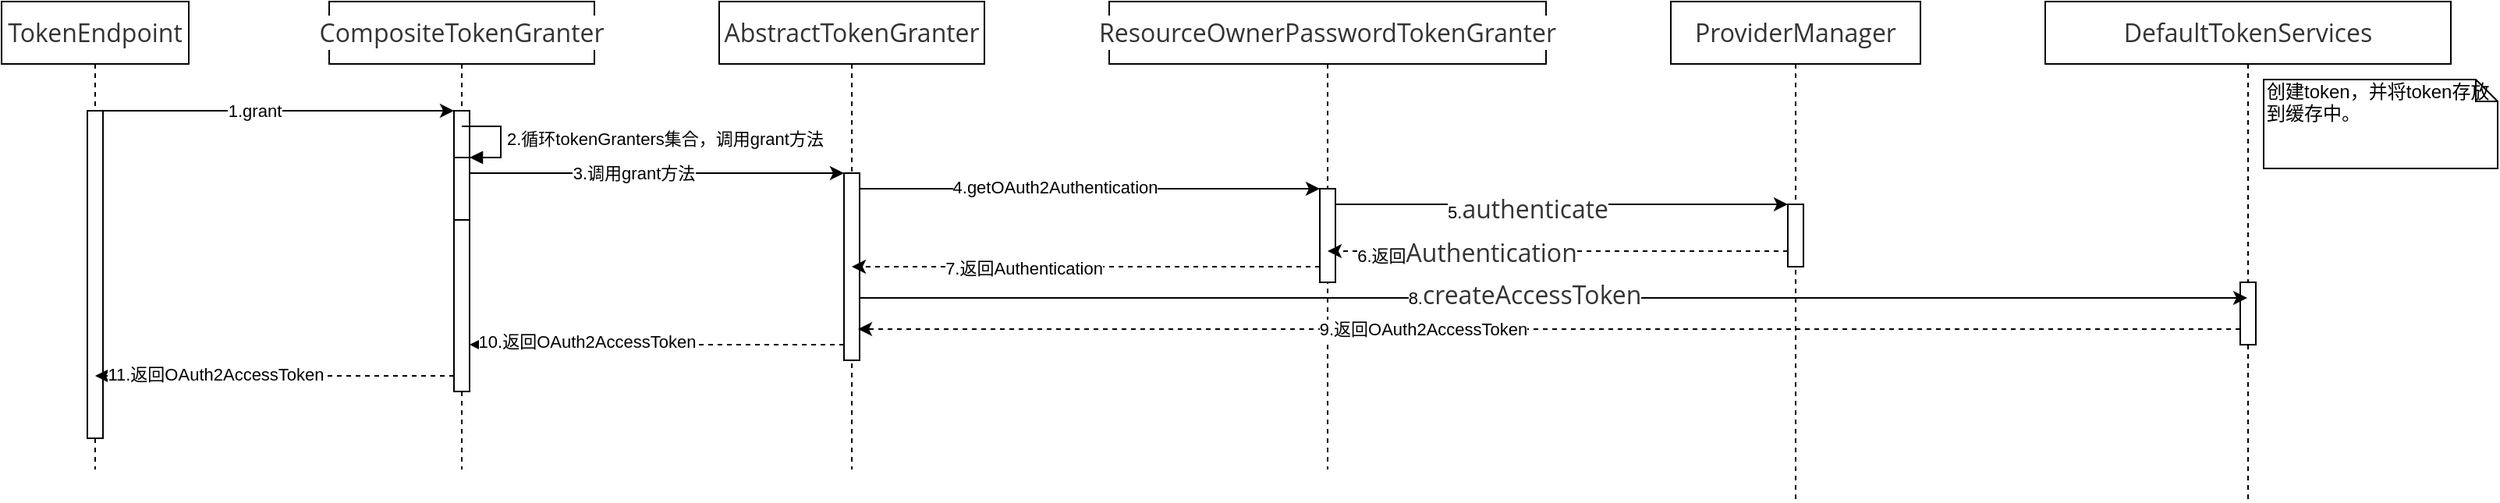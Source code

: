 <mxfile version="13.3.0" type="device"><diagram id="LpU94s3K-l5DQQKxV5BP" name="Page-1"><mxGraphModel dx="1422" dy="763" grid="1" gridSize="10" guides="1" tooltips="1" connect="1" arrows="1" fold="1" page="1" pageScale="1" pageWidth="827" pageHeight="1169" math="0" shadow="0"><root><mxCell id="0"/><mxCell id="1" parent="0"/><mxCell id="Mm870qxp43aezX9Dmjqi-1" value="&lt;span style=&quot;color: rgb(51 , 51 , 51) ; font-family: &amp;#34;open sans&amp;#34; , &amp;#34;clear sans&amp;#34; , &amp;#34;helvetica neue&amp;#34; , &amp;#34;helvetica&amp;#34; , &amp;#34;arial&amp;#34; , sans-serif ; font-size: 16px ; font-style: normal ; font-weight: 400 ; letter-spacing: normal ; text-align: left ; text-indent: 0px ; text-transform: none ; word-spacing: 0px ; background-color: rgb(255 , 255 , 255) ; display: inline ; float: none&quot;&gt;TokenEndpoint&lt;/span&gt;" style="shape=umlLifeline;perimeter=lifelinePerimeter;whiteSpace=wrap;html=1;container=1;collapsible=0;recursiveResize=0;outlineConnect=0;" vertex="1" parent="1"><mxGeometry x="30" y="40" width="120" height="300" as="geometry"/></mxCell><mxCell id="Mm870qxp43aezX9Dmjqi-2" value="&lt;span style=&quot;color: rgb(51 , 51 , 51) ; font-family: &amp;#34;open sans&amp;#34; , &amp;#34;clear sans&amp;#34; , &amp;#34;helvetica neue&amp;#34; , &amp;#34;helvetica&amp;#34; , &amp;#34;arial&amp;#34; , sans-serif ; font-size: 16px ; font-style: normal ; font-weight: 400 ; letter-spacing: normal ; text-align: left ; text-indent: 0px ; text-transform: none ; word-spacing: 0px ; background-color: rgb(255 , 255 , 255) ; display: inline ; float: none&quot;&gt;CompositeTokenGranter&lt;/span&gt;" style="shape=umlLifeline;perimeter=lifelinePerimeter;whiteSpace=wrap;html=1;container=1;collapsible=0;recursiveResize=0;outlineConnect=0;" vertex="1" parent="1"><mxGeometry x="240" y="40" width="170" height="300" as="geometry"/></mxCell><mxCell id="Mm870qxp43aezX9Dmjqi-6" value="" style="html=1;points=[];perimeter=orthogonalPerimeter;" vertex="1" parent="Mm870qxp43aezX9Dmjqi-2"><mxGeometry x="80" y="70" width="10" height="180" as="geometry"/></mxCell><mxCell id="Mm870qxp43aezX9Dmjqi-9" value="" style="html=1;points=[];perimeter=orthogonalPerimeter;" vertex="1" parent="Mm870qxp43aezX9Dmjqi-2"><mxGeometry x="80" y="100" width="10" height="40" as="geometry"/></mxCell><mxCell id="Mm870qxp43aezX9Dmjqi-10" value="2.循环tokenGranters集合，调用grant方法" style="edgeStyle=orthogonalEdgeStyle;html=1;align=left;spacingLeft=2;endArrow=block;rounded=0;entryX=1;entryY=0;" edge="1" target="Mm870qxp43aezX9Dmjqi-9" parent="Mm870qxp43aezX9Dmjqi-2"><mxGeometry relative="1" as="geometry"><mxPoint x="85" y="80" as="sourcePoint"/><Array as="points"><mxPoint x="110" y="80"/></Array></mxGeometry></mxCell><mxCell id="Mm870qxp43aezX9Dmjqi-11" value="&lt;span style=&quot;color: rgb(51 , 51 , 51) ; font-family: &amp;#34;open sans&amp;#34; , &amp;#34;clear sans&amp;#34; , &amp;#34;helvetica neue&amp;#34; , &amp;#34;helvetica&amp;#34; , &amp;#34;arial&amp;#34; , sans-serif ; font-size: 16px ; font-style: normal ; font-weight: 400 ; letter-spacing: normal ; text-align: left ; text-indent: 0px ; text-transform: none ; word-spacing: 0px ; background-color: rgb(255 , 255 , 255) ; display: inline ; float: none&quot;&gt;AbstractTokenGranter&lt;/span&gt;" style="shape=umlLifeline;perimeter=lifelinePerimeter;whiteSpace=wrap;html=1;container=1;collapsible=0;recursiveResize=0;outlineConnect=0;" vertex="1" parent="1"><mxGeometry x="490" y="40" width="170" height="300" as="geometry"/></mxCell><mxCell id="Mm870qxp43aezX9Dmjqi-16" value="" style="html=1;points=[];perimeter=orthogonalPerimeter;" vertex="1" parent="Mm870qxp43aezX9Dmjqi-11"><mxGeometry x="80" y="110" width="10" height="120" as="geometry"/></mxCell><mxCell id="Mm870qxp43aezX9Dmjqi-20" value="&lt;span style=&quot;color: rgb(51 , 51 , 51) ; font-family: &amp;#34;open sans&amp;#34; , &amp;#34;clear sans&amp;#34; , &amp;#34;helvetica neue&amp;#34; , &amp;#34;helvetica&amp;#34; , &amp;#34;arial&amp;#34; , sans-serif ; font-size: 16px ; font-style: normal ; font-weight: 400 ; letter-spacing: normal ; text-align: left ; text-indent: 0px ; text-transform: none ; word-spacing: 0px ; background-color: rgb(255 , 255 , 255) ; display: inline ; float: none&quot;&gt;ResourceOwnerPasswordTokenGranter&lt;/span&gt;" style="shape=umlLifeline;perimeter=lifelinePerimeter;whiteSpace=wrap;html=1;container=1;collapsible=0;recursiveResize=0;outlineConnect=0;" vertex="1" parent="1"><mxGeometry x="740" y="40" width="280" height="300" as="geometry"/></mxCell><mxCell id="Mm870qxp43aezX9Dmjqi-23" value="" style="html=1;points=[];perimeter=orthogonalPerimeter;" vertex="1" parent="Mm870qxp43aezX9Dmjqi-20"><mxGeometry x="135" y="120" width="10" height="60" as="geometry"/></mxCell><mxCell id="Mm870qxp43aezX9Dmjqi-28" value="&lt;span style=&quot;color: rgb(51 , 51 , 51) ; font-family: &amp;#34;open sans&amp;#34; , &amp;#34;clear sans&amp;#34; , &amp;#34;helvetica neue&amp;#34; , &amp;#34;helvetica&amp;#34; , &amp;#34;arial&amp;#34; , sans-serif ; font-size: 16px ; font-style: normal ; font-weight: 400 ; letter-spacing: normal ; text-align: left ; text-indent: 0px ; text-transform: none ; word-spacing: 0px ; background-color: rgb(255 , 255 , 255) ; display: inline ; float: none&quot;&gt;ProviderManager&lt;/span&gt;" style="shape=umlLifeline;perimeter=lifelinePerimeter;whiteSpace=wrap;html=1;container=1;collapsible=0;recursiveResize=0;outlineConnect=0;" vertex="1" parent="1"><mxGeometry x="1100" y="40" width="160" height="320" as="geometry"/></mxCell><mxCell id="Mm870qxp43aezX9Dmjqi-31" value="" style="html=1;points=[];perimeter=orthogonalPerimeter;" vertex="1" parent="Mm870qxp43aezX9Dmjqi-28"><mxGeometry x="75" y="130" width="10" height="40" as="geometry"/></mxCell><mxCell id="Mm870qxp43aezX9Dmjqi-44" value="&lt;span style=&quot;color: rgb(51 , 51 , 51) ; font-family: &amp;#34;open sans&amp;#34; , &amp;#34;clear sans&amp;#34; , &amp;#34;helvetica neue&amp;#34; , &amp;#34;helvetica&amp;#34; , &amp;#34;arial&amp;#34; , sans-serif ; font-size: 16px ; font-style: normal ; font-weight: 400 ; letter-spacing: normal ; text-indent: 0px ; text-transform: none ; word-spacing: 0px ; background-color: rgb(255 , 255 , 255) ; display: inline ; float: none&quot;&gt;DefaultTokenServices&lt;/span&gt;" style="shape=umlLifeline;perimeter=lifelinePerimeter;whiteSpace=wrap;html=1;container=1;collapsible=0;recursiveResize=0;outlineConnect=0;" vertex="1" parent="1"><mxGeometry x="1340" y="40" width="260" height="320" as="geometry"/></mxCell><mxCell id="Mm870qxp43aezX9Dmjqi-45" value="" style="html=1;points=[];perimeter=orthogonalPerimeter;" vertex="1" parent="Mm870qxp43aezX9Dmjqi-44"><mxGeometry x="125" y="180" width="10" height="40" as="geometry"/></mxCell><mxCell id="Mm870qxp43aezX9Dmjqi-7" value="" style="edgeStyle=orthogonalEdgeStyle;rounded=0;orthogonalLoop=1;jettySize=auto;html=1;" edge="1" parent="1" source="Mm870qxp43aezX9Dmjqi-4" target="Mm870qxp43aezX9Dmjqi-6"><mxGeometry relative="1" as="geometry"><Array as="points"><mxPoint x="200" y="110"/><mxPoint x="200" y="110"/></Array></mxGeometry></mxCell><mxCell id="Mm870qxp43aezX9Dmjqi-8" value="1.grant" style="edgeLabel;html=1;align=center;verticalAlign=middle;resizable=0;points=[];" vertex="1" connectable="0" parent="Mm870qxp43aezX9Dmjqi-7"><mxGeometry x="-0.067" y="-8" relative="1" as="geometry"><mxPoint x="-8" y="-8" as="offset"/></mxGeometry></mxCell><mxCell id="Mm870qxp43aezX9Dmjqi-4" value="" style="html=1;points=[];perimeter=orthogonalPerimeter;" vertex="1" parent="1"><mxGeometry x="85" y="110" width="10" height="210" as="geometry"/></mxCell><mxCell id="Mm870qxp43aezX9Dmjqi-17" value="" style="edgeStyle=orthogonalEdgeStyle;rounded=0;orthogonalLoop=1;jettySize=auto;html=1;" edge="1" parent="1" source="Mm870qxp43aezX9Dmjqi-9" target="Mm870qxp43aezX9Dmjqi-16"><mxGeometry relative="1" as="geometry"><Array as="points"><mxPoint x="500" y="150"/><mxPoint x="500" y="150"/></Array></mxGeometry></mxCell><mxCell id="Mm870qxp43aezX9Dmjqi-18" value="3.调用grant方法" style="edgeLabel;html=1;align=center;verticalAlign=middle;resizable=0;points=[];" vertex="1" connectable="0" parent="Mm870qxp43aezX9Dmjqi-17"><mxGeometry x="0.417" y="-66" relative="1" as="geometry"><mxPoint x="-65" y="-66" as="offset"/></mxGeometry></mxCell><mxCell id="Mm870qxp43aezX9Dmjqi-24" value="" style="edgeStyle=orthogonalEdgeStyle;rounded=0;orthogonalLoop=1;jettySize=auto;html=1;" edge="1" parent="1" source="Mm870qxp43aezX9Dmjqi-16" target="Mm870qxp43aezX9Dmjqi-23"><mxGeometry relative="1" as="geometry"><Array as="points"><mxPoint x="720" y="160"/><mxPoint x="720" y="160"/></Array></mxGeometry></mxCell><mxCell id="Mm870qxp43aezX9Dmjqi-27" value="4.getOAuth2Authentication" style="edgeLabel;html=1;align=center;verticalAlign=middle;resizable=0;points=[];" vertex="1" connectable="0" parent="Mm870qxp43aezX9Dmjqi-24"><mxGeometry x="0.167" y="47" relative="1" as="geometry"><mxPoint x="-47" y="46" as="offset"/></mxGeometry></mxCell><mxCell id="Mm870qxp43aezX9Dmjqi-32" value="" style="edgeStyle=orthogonalEdgeStyle;rounded=0;orthogonalLoop=1;jettySize=auto;html=1;" edge="1" parent="1" source="Mm870qxp43aezX9Dmjqi-23" target="Mm870qxp43aezX9Dmjqi-31"><mxGeometry relative="1" as="geometry"><Array as="points"><mxPoint x="1070" y="170"/><mxPoint x="1070" y="170"/></Array></mxGeometry></mxCell><mxCell id="Mm870qxp43aezX9Dmjqi-33" value="5.&lt;span style=&quot;color: rgb(51 , 51 , 51) ; font-family: &amp;#34;open sans&amp;#34; , &amp;#34;clear sans&amp;#34; , &amp;#34;helvetica neue&amp;#34; , &amp;#34;helvetica&amp;#34; , &amp;#34;arial&amp;#34; , sans-serif ; font-size: 16px ; font-style: normal ; font-weight: 400 ; letter-spacing: normal ; text-align: left ; text-indent: 0px ; text-transform: none ; word-spacing: 0px ; background-color: rgb(255 , 255 , 255) ; display: inline ; float: none&quot;&gt;authenticate&lt;/span&gt;" style="edgeLabel;html=1;align=center;verticalAlign=middle;resizable=0;points=[];" vertex="1" connectable="0" parent="Mm870qxp43aezX9Dmjqi-32"><mxGeometry x="0.276" y="-62" relative="1" as="geometry"><mxPoint x="-62" y="-59" as="offset"/></mxGeometry></mxCell><mxCell id="Mm870qxp43aezX9Dmjqi-37" value="" style="edgeStyle=orthogonalEdgeStyle;rounded=0;orthogonalLoop=1;jettySize=auto;html=1;dashed=1;" edge="1" parent="1" source="Mm870qxp43aezX9Dmjqi-31" target="Mm870qxp43aezX9Dmjqi-20"><mxGeometry relative="1" as="geometry"><mxPoint x="1060" y="200" as="targetPoint"/><Array as="points"><mxPoint x="1030" y="200"/><mxPoint x="1030" y="200"/></Array></mxGeometry></mxCell><mxCell id="Mm870qxp43aezX9Dmjqi-40" value="6.返回&lt;span style=&quot;color: rgb(51 , 51 , 51) ; font-family: &amp;#34;open sans&amp;#34; , &amp;#34;clear sans&amp;#34; , &amp;#34;helvetica neue&amp;#34; , &amp;#34;helvetica&amp;#34; , &amp;#34;arial&amp;#34; , sans-serif ; font-size: 16px ; font-style: normal ; font-weight: 400 ; letter-spacing: normal ; text-indent: 0px ; text-transform: none ; word-spacing: 0px ; background-color: rgb(255 , 255 , 255) ; display: inline ; float: none&quot;&gt;Authentication&lt;/span&gt;" style="edgeLabel;html=1;align=center;verticalAlign=middle;resizable=0;points=[];" vertex="1" connectable="0" parent="Mm870qxp43aezX9Dmjqi-37"><mxGeometry x="0.401" y="1" relative="1" as="geometry"><mxPoint as="offset"/></mxGeometry></mxCell><mxCell id="Mm870qxp43aezX9Dmjqi-42" value="" style="edgeStyle=orthogonalEdgeStyle;rounded=0;orthogonalLoop=1;jettySize=auto;html=1;dashed=1;" edge="1" parent="1" source="Mm870qxp43aezX9Dmjqi-23" target="Mm870qxp43aezX9Dmjqi-11"><mxGeometry relative="1" as="geometry"><mxPoint x="640" y="200" as="targetPoint"/><Array as="points"><mxPoint x="730" y="210"/><mxPoint x="730" y="210"/></Array></mxGeometry></mxCell><mxCell id="Mm870qxp43aezX9Dmjqi-43" value="7.返回Authentication" style="edgeLabel;html=1;align=center;verticalAlign=middle;resizable=0;points=[];" vertex="1" connectable="0" parent="Mm870qxp43aezX9Dmjqi-42"><mxGeometry x="0.271" y="1" relative="1" as="geometry"><mxPoint as="offset"/></mxGeometry></mxCell><mxCell id="Mm870qxp43aezX9Dmjqi-48" value="" style="edgeStyle=orthogonalEdgeStyle;rounded=0;orthogonalLoop=1;jettySize=auto;html=1;" edge="1" parent="1" source="Mm870qxp43aezX9Dmjqi-16" target="Mm870qxp43aezX9Dmjqi-44"><mxGeometry relative="1" as="geometry"><mxPoint x="1415" y="230" as="targetPoint"/><Array as="points"><mxPoint x="800" y="230"/><mxPoint x="800" y="230"/></Array></mxGeometry></mxCell><mxCell id="Mm870qxp43aezX9Dmjqi-50" value="8.&lt;span style=&quot;color: rgb(51 , 51 , 51) ; font-family: &amp;#34;open sans&amp;#34; , &amp;#34;clear sans&amp;#34; , &amp;#34;helvetica neue&amp;#34; , &amp;#34;helvetica&amp;#34; , &amp;#34;arial&amp;#34; , sans-serif ; font-size: 16px ; font-style: normal ; font-weight: 400 ; letter-spacing: normal ; text-align: left ; text-indent: 0px ; text-transform: none ; word-spacing: 0px ; background-color: rgb(255 , 255 , 255) ; display: inline ; float: none&quot;&gt;createAccessToken&lt;/span&gt;" style="edgeLabel;html=1;align=center;verticalAlign=middle;resizable=0;points=[];" vertex="1" connectable="0" parent="Mm870qxp43aezX9Dmjqi-48"><mxGeometry x="-0.018" y="11" relative="1" as="geometry"><mxPoint x="-11" y="9" as="offset"/></mxGeometry></mxCell><mxCell id="Mm870qxp43aezX9Dmjqi-52" value="" style="edgeStyle=orthogonalEdgeStyle;rounded=0;orthogonalLoop=1;jettySize=auto;html=1;dashed=1;" edge="1" parent="1" source="Mm870qxp43aezX9Dmjqi-45"><mxGeometry relative="1" as="geometry"><mxPoint x="579" y="250" as="targetPoint"/><Array as="points"><mxPoint x="950" y="250"/><mxPoint x="950" y="250"/></Array></mxGeometry></mxCell><mxCell id="Mm870qxp43aezX9Dmjqi-53" value="9.返回OAuth2AccessToken" style="edgeLabel;html=1;align=center;verticalAlign=middle;resizable=0;points=[];" vertex="1" connectable="0" parent="Mm870qxp43aezX9Dmjqi-52"><mxGeometry x="0.184" relative="1" as="geometry"><mxPoint as="offset"/></mxGeometry></mxCell><mxCell id="Mm870qxp43aezX9Dmjqi-55" value="" style="edgeStyle=orthogonalEdgeStyle;rounded=0;orthogonalLoop=1;jettySize=auto;html=1;dashed=1;" edge="1" parent="1" source="Mm870qxp43aezX9Dmjqi-16"><mxGeometry relative="1" as="geometry"><mxPoint x="330" y="260" as="targetPoint"/><Array as="points"><mxPoint x="330" y="260"/></Array></mxGeometry></mxCell><mxCell id="Mm870qxp43aezX9Dmjqi-56" value="10.返回OAuth2AccessToken" style="edgeLabel;html=1;align=center;verticalAlign=middle;resizable=0;points=[];" vertex="1" connectable="0" parent="Mm870qxp43aezX9Dmjqi-55"><mxGeometry x="0.375" y="-2" relative="1" as="geometry"><mxPoint as="offset"/></mxGeometry></mxCell><mxCell id="Mm870qxp43aezX9Dmjqi-58" value="" style="edgeStyle=orthogonalEdgeStyle;rounded=0;orthogonalLoop=1;jettySize=auto;html=1;dashed=1;" edge="1" parent="1" source="Mm870qxp43aezX9Dmjqi-6" target="Mm870qxp43aezX9Dmjqi-1"><mxGeometry relative="1" as="geometry"><mxPoint x="105" y="200" as="targetPoint"/><Array as="points"><mxPoint x="280" y="280"/><mxPoint x="280" y="280"/></Array></mxGeometry></mxCell><mxCell id="Mm870qxp43aezX9Dmjqi-59" value="11.返回OAuth2AccessToken" style="edgeLabel;html=1;align=center;verticalAlign=middle;resizable=0;points=[];" vertex="1" connectable="0" parent="Mm870qxp43aezX9Dmjqi-58"><mxGeometry x="0.336" y="-1" relative="1" as="geometry"><mxPoint as="offset"/></mxGeometry></mxCell><mxCell id="Mm870qxp43aezX9Dmjqi-61" value="创建token，并将token存放到缓存中。" style="shape=note;whiteSpace=wrap;html=1;size=14;verticalAlign=top;align=left;spacingTop=-6;" vertex="1" parent="1"><mxGeometry x="1480" y="90" width="150" height="57" as="geometry"/></mxCell></root></mxGraphModel></diagram></mxfile>